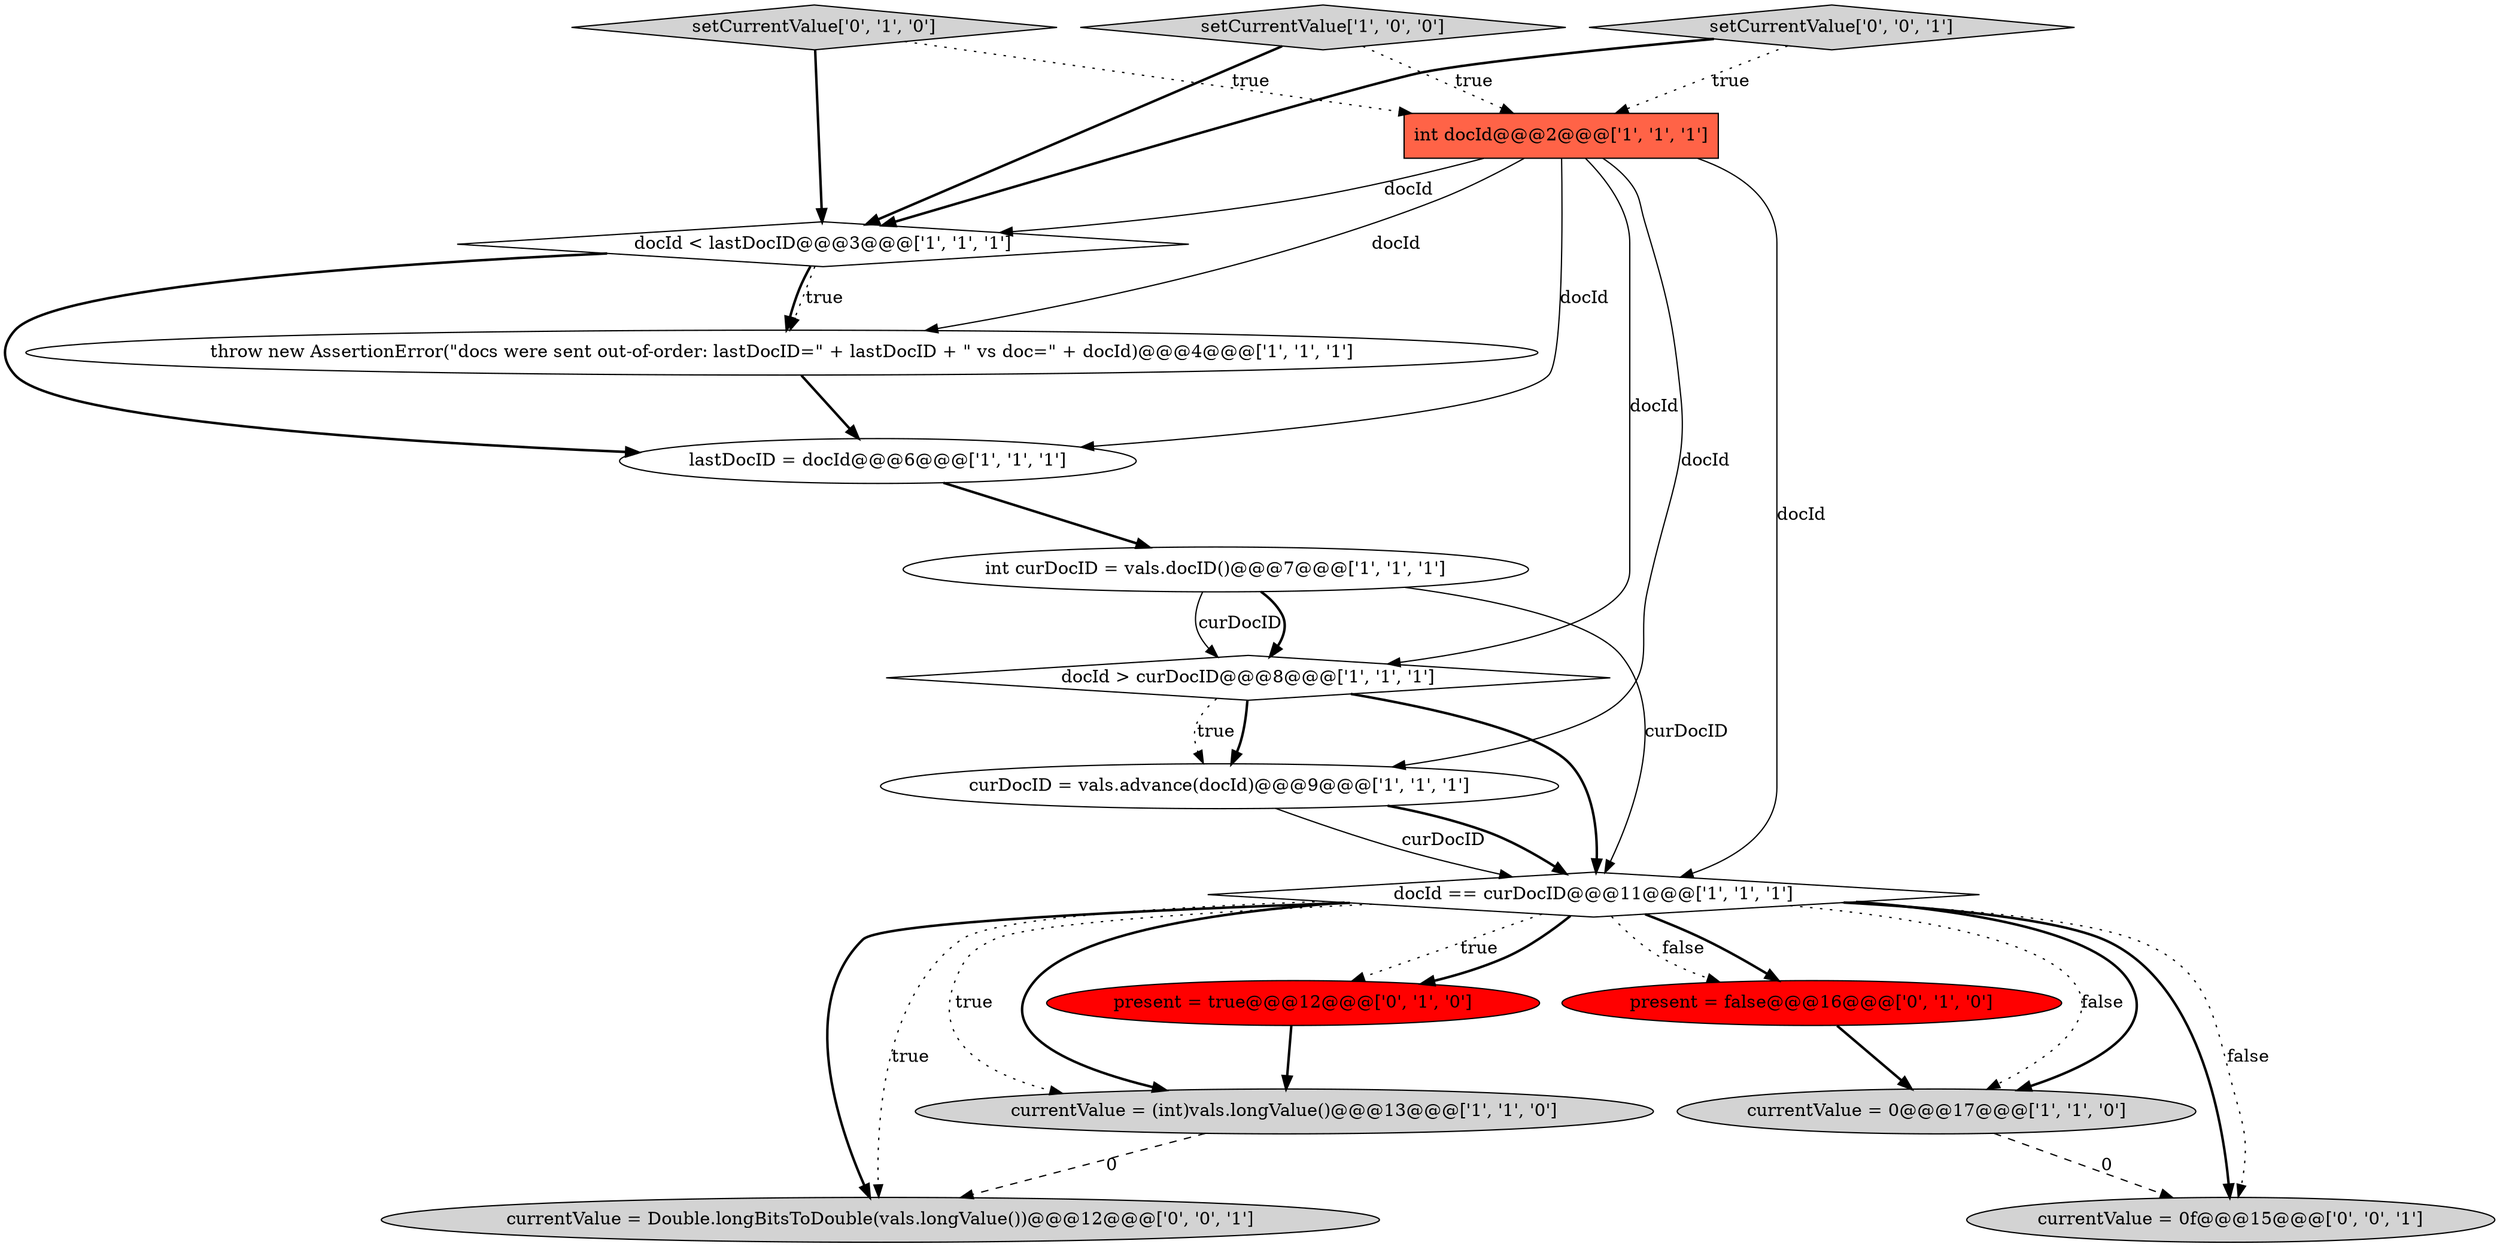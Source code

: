 digraph {
2 [style = filled, label = "curDocID = vals.advance(docId)@@@9@@@['1', '1', '1']", fillcolor = white, shape = ellipse image = "AAA0AAABBB1BBB"];
7 [style = filled, label = "throw new AssertionError(\"docs were sent out-of-order: lastDocID=\" + lastDocID + \" vs doc=\" + docId)@@@4@@@['1', '1', '1']", fillcolor = white, shape = ellipse image = "AAA0AAABBB1BBB"];
9 [style = filled, label = "setCurrentValue['1', '0', '0']", fillcolor = lightgray, shape = diamond image = "AAA0AAABBB1BBB"];
12 [style = filled, label = "present = false@@@16@@@['0', '1', '0']", fillcolor = red, shape = ellipse image = "AAA1AAABBB2BBB"];
14 [style = filled, label = "currentValue = Double.longBitsToDouble(vals.longValue())@@@12@@@['0', '0', '1']", fillcolor = lightgray, shape = ellipse image = "AAA0AAABBB3BBB"];
1 [style = filled, label = "currentValue = (int)vals.longValue()@@@13@@@['1', '1', '0']", fillcolor = lightgray, shape = ellipse image = "AAA0AAABBB1BBB"];
4 [style = filled, label = "docId < lastDocID@@@3@@@['1', '1', '1']", fillcolor = white, shape = diamond image = "AAA0AAABBB1BBB"];
8 [style = filled, label = "docId == curDocID@@@11@@@['1', '1', '1']", fillcolor = white, shape = diamond image = "AAA0AAABBB1BBB"];
5 [style = filled, label = "docId > curDocID@@@8@@@['1', '1', '1']", fillcolor = white, shape = diamond image = "AAA0AAABBB1BBB"];
6 [style = filled, label = "currentValue = 0@@@17@@@['1', '1', '0']", fillcolor = lightgray, shape = ellipse image = "AAA0AAABBB1BBB"];
11 [style = filled, label = "setCurrentValue['0', '1', '0']", fillcolor = lightgray, shape = diamond image = "AAA0AAABBB2BBB"];
3 [style = filled, label = "int curDocID = vals.docID()@@@7@@@['1', '1', '1']", fillcolor = white, shape = ellipse image = "AAA0AAABBB1BBB"];
10 [style = filled, label = "lastDocID = docId@@@6@@@['1', '1', '1']", fillcolor = white, shape = ellipse image = "AAA0AAABBB1BBB"];
13 [style = filled, label = "present = true@@@12@@@['0', '1', '0']", fillcolor = red, shape = ellipse image = "AAA1AAABBB2BBB"];
0 [style = filled, label = "int docId@@@2@@@['1', '1', '1']", fillcolor = tomato, shape = box image = "AAA0AAABBB1BBB"];
16 [style = filled, label = "setCurrentValue['0', '0', '1']", fillcolor = lightgray, shape = diamond image = "AAA0AAABBB3BBB"];
15 [style = filled, label = "currentValue = 0f@@@15@@@['0', '0', '1']", fillcolor = lightgray, shape = ellipse image = "AAA0AAABBB3BBB"];
4->10 [style = bold, label=""];
5->8 [style = bold, label=""];
9->0 [style = dotted, label="true"];
8->6 [style = dotted, label="false"];
8->15 [style = bold, label=""];
8->12 [style = dotted, label="false"];
1->14 [style = dashed, label="0"];
3->5 [style = solid, label="curDocID"];
7->10 [style = bold, label=""];
9->4 [style = bold, label=""];
8->15 [style = dotted, label="false"];
11->4 [style = bold, label=""];
2->8 [style = solid, label="curDocID"];
0->2 [style = solid, label="docId"];
4->7 [style = dotted, label="true"];
10->3 [style = bold, label=""];
8->14 [style = bold, label=""];
8->6 [style = bold, label=""];
12->6 [style = bold, label=""];
4->7 [style = bold, label=""];
13->1 [style = bold, label=""];
8->1 [style = dotted, label="true"];
8->1 [style = bold, label=""];
5->2 [style = bold, label=""];
0->5 [style = solid, label="docId"];
3->5 [style = bold, label=""];
0->7 [style = solid, label="docId"];
16->0 [style = dotted, label="true"];
0->10 [style = solid, label="docId"];
6->15 [style = dashed, label="0"];
0->8 [style = solid, label="docId"];
11->0 [style = dotted, label="true"];
8->14 [style = dotted, label="true"];
0->4 [style = solid, label="docId"];
8->13 [style = dotted, label="true"];
16->4 [style = bold, label=""];
3->8 [style = solid, label="curDocID"];
8->12 [style = bold, label=""];
8->13 [style = bold, label=""];
2->8 [style = bold, label=""];
5->2 [style = dotted, label="true"];
}
